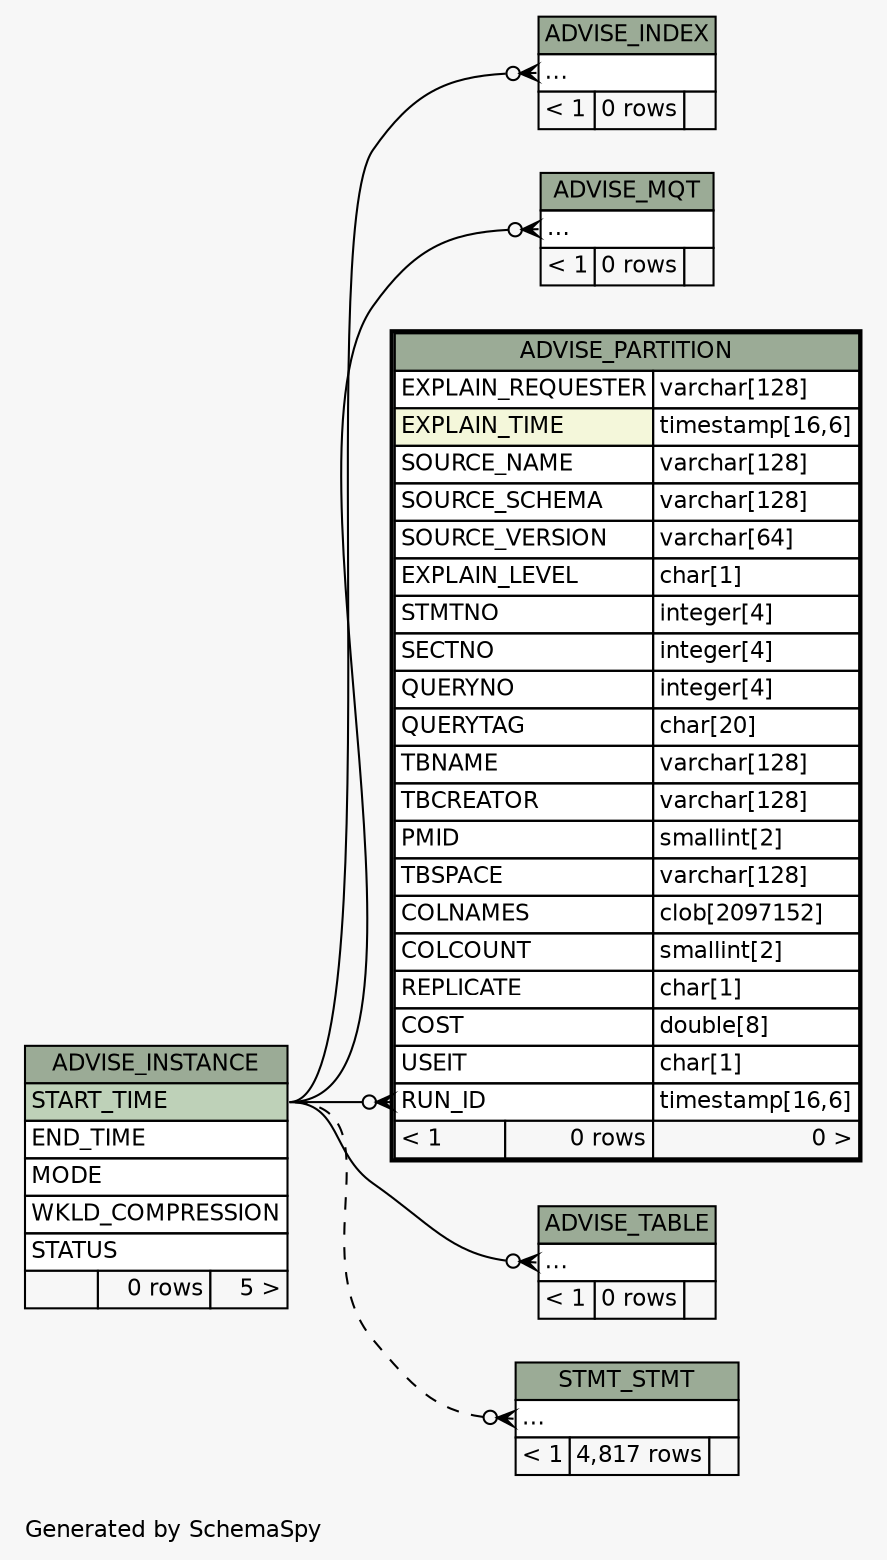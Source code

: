 // dot 2.38.0 on Windows 10 10.0
// SchemaSpy rev Unknown
digraph "impliedTwoDegreesRelationshipsDiagram" {
  graph [
    rankdir="RL"
    bgcolor="#f7f7f7"
    label="\nGenerated by SchemaSpy"
    labeljust="l"
    nodesep="0.18"
    ranksep="0.46"
    fontname="Helvetica"
    fontsize="11"
  ];
  node [
    fontname="Helvetica"
    fontsize="11"
    shape="plaintext"
  ];
  edge [
    arrowsize="0.8"
  ];
  "ADVISE_INDEX":"elipses":w -> "ADVISE_INSTANCE":"START_TIME":e [arrowhead=none dir=back arrowtail=crowodot];
  "ADVISE_MQT":"elipses":w -> "ADVISE_INSTANCE":"START_TIME":e [arrowhead=none dir=back arrowtail=crowodot];
  "ADVISE_PARTITION":"RUN_ID":w -> "ADVISE_INSTANCE":"START_TIME":e [arrowhead=none dir=back arrowtail=crowodot];
  "ADVISE_TABLE":"elipses":w -> "ADVISE_INSTANCE":"START_TIME":e [arrowhead=none dir=back arrowtail=crowodot];
  "STMT_STMT":"elipses":w -> "ADVISE_INSTANCE":"START_TIME":e [arrowhead=none dir=back arrowtail=crowodot style=dashed];
  "ADVISE_INDEX" [
    label=<
    <TABLE BORDER="0" CELLBORDER="1" CELLSPACING="0" BGCOLOR="#ffffff">
      <TR><TD COLSPAN="3" BGCOLOR="#9bab96" ALIGN="CENTER">ADVISE_INDEX</TD></TR>
      <TR><TD PORT="elipses" COLSPAN="3" ALIGN="LEFT">...</TD></TR>
      <TR><TD ALIGN="LEFT" BGCOLOR="#f7f7f7">&lt; 1</TD><TD ALIGN="RIGHT" BGCOLOR="#f7f7f7">0 rows</TD><TD ALIGN="RIGHT" BGCOLOR="#f7f7f7">  </TD></TR>
    </TABLE>>
    URL="ADVISE_INDEX.html"
    tooltip="ADVISE_INDEX"
  ];
  "ADVISE_INSTANCE" [
    label=<
    <TABLE BORDER="0" CELLBORDER="1" CELLSPACING="0" BGCOLOR="#ffffff">
      <TR><TD COLSPAN="3" BGCOLOR="#9bab96" ALIGN="CENTER">ADVISE_INSTANCE</TD></TR>
      <TR><TD PORT="START_TIME" COLSPAN="3" BGCOLOR="#bed1b8" ALIGN="LEFT">START_TIME</TD></TR>
      <TR><TD PORT="END_TIME" COLSPAN="3" ALIGN="LEFT">END_TIME</TD></TR>
      <TR><TD PORT="MODE" COLSPAN="3" ALIGN="LEFT">MODE</TD></TR>
      <TR><TD PORT="WKLD_COMPRESSION" COLSPAN="3" ALIGN="LEFT">WKLD_COMPRESSION</TD></TR>
      <TR><TD PORT="STATUS" COLSPAN="3" ALIGN="LEFT">STATUS</TD></TR>
      <TR><TD ALIGN="LEFT" BGCOLOR="#f7f7f7">  </TD><TD ALIGN="RIGHT" BGCOLOR="#f7f7f7">0 rows</TD><TD ALIGN="RIGHT" BGCOLOR="#f7f7f7">5 &gt;</TD></TR>
    </TABLE>>
    URL="ADVISE_INSTANCE.html"
    tooltip="ADVISE_INSTANCE"
  ];
  "ADVISE_MQT" [
    label=<
    <TABLE BORDER="0" CELLBORDER="1" CELLSPACING="0" BGCOLOR="#ffffff">
      <TR><TD COLSPAN="3" BGCOLOR="#9bab96" ALIGN="CENTER">ADVISE_MQT</TD></TR>
      <TR><TD PORT="elipses" COLSPAN="3" ALIGN="LEFT">...</TD></TR>
      <TR><TD ALIGN="LEFT" BGCOLOR="#f7f7f7">&lt; 1</TD><TD ALIGN="RIGHT" BGCOLOR="#f7f7f7">0 rows</TD><TD ALIGN="RIGHT" BGCOLOR="#f7f7f7">  </TD></TR>
    </TABLE>>
    URL="ADVISE_MQT.html"
    tooltip="ADVISE_MQT"
  ];
  "ADVISE_PARTITION" [
    label=<
    <TABLE BORDER="2" CELLBORDER="1" CELLSPACING="0" BGCOLOR="#ffffff">
      <TR><TD COLSPAN="3" BGCOLOR="#9bab96" ALIGN="CENTER">ADVISE_PARTITION</TD></TR>
      <TR><TD PORT="EXPLAIN_REQUESTER" COLSPAN="2" ALIGN="LEFT">EXPLAIN_REQUESTER</TD><TD PORT="EXPLAIN_REQUESTER.type" ALIGN="LEFT">varchar[128]</TD></TR>
      <TR><TD PORT="EXPLAIN_TIME" COLSPAN="2" BGCOLOR="#f4f7da" ALIGN="LEFT">EXPLAIN_TIME</TD><TD PORT="EXPLAIN_TIME.type" ALIGN="LEFT">timestamp[16,6]</TD></TR>
      <TR><TD PORT="SOURCE_NAME" COLSPAN="2" ALIGN="LEFT">SOURCE_NAME</TD><TD PORT="SOURCE_NAME.type" ALIGN="LEFT">varchar[128]</TD></TR>
      <TR><TD PORT="SOURCE_SCHEMA" COLSPAN="2" ALIGN="LEFT">SOURCE_SCHEMA</TD><TD PORT="SOURCE_SCHEMA.type" ALIGN="LEFT">varchar[128]</TD></TR>
      <TR><TD PORT="SOURCE_VERSION" COLSPAN="2" ALIGN="LEFT">SOURCE_VERSION</TD><TD PORT="SOURCE_VERSION.type" ALIGN="LEFT">varchar[64]</TD></TR>
      <TR><TD PORT="EXPLAIN_LEVEL" COLSPAN="2" ALIGN="LEFT">EXPLAIN_LEVEL</TD><TD PORT="EXPLAIN_LEVEL.type" ALIGN="LEFT">char[1]</TD></TR>
      <TR><TD PORT="STMTNO" COLSPAN="2" ALIGN="LEFT">STMTNO</TD><TD PORT="STMTNO.type" ALIGN="LEFT">integer[4]</TD></TR>
      <TR><TD PORT="SECTNO" COLSPAN="2" ALIGN="LEFT">SECTNO</TD><TD PORT="SECTNO.type" ALIGN="LEFT">integer[4]</TD></TR>
      <TR><TD PORT="QUERYNO" COLSPAN="2" ALIGN="LEFT">QUERYNO</TD><TD PORT="QUERYNO.type" ALIGN="LEFT">integer[4]</TD></TR>
      <TR><TD PORT="QUERYTAG" COLSPAN="2" ALIGN="LEFT">QUERYTAG</TD><TD PORT="QUERYTAG.type" ALIGN="LEFT">char[20]</TD></TR>
      <TR><TD PORT="TBNAME" COLSPAN="2" ALIGN="LEFT">TBNAME</TD><TD PORT="TBNAME.type" ALIGN="LEFT">varchar[128]</TD></TR>
      <TR><TD PORT="TBCREATOR" COLSPAN="2" ALIGN="LEFT">TBCREATOR</TD><TD PORT="TBCREATOR.type" ALIGN="LEFT">varchar[128]</TD></TR>
      <TR><TD PORT="PMID" COLSPAN="2" ALIGN="LEFT">PMID</TD><TD PORT="PMID.type" ALIGN="LEFT">smallint[2]</TD></TR>
      <TR><TD PORT="TBSPACE" COLSPAN="2" ALIGN="LEFT">TBSPACE</TD><TD PORT="TBSPACE.type" ALIGN="LEFT">varchar[128]</TD></TR>
      <TR><TD PORT="COLNAMES" COLSPAN="2" ALIGN="LEFT">COLNAMES</TD><TD PORT="COLNAMES.type" ALIGN="LEFT">clob[2097152]</TD></TR>
      <TR><TD PORT="COLCOUNT" COLSPAN="2" ALIGN="LEFT">COLCOUNT</TD><TD PORT="COLCOUNT.type" ALIGN="LEFT">smallint[2]</TD></TR>
      <TR><TD PORT="REPLICATE" COLSPAN="2" ALIGN="LEFT">REPLICATE</TD><TD PORT="REPLICATE.type" ALIGN="LEFT">char[1]</TD></TR>
      <TR><TD PORT="COST" COLSPAN="2" ALIGN="LEFT">COST</TD><TD PORT="COST.type" ALIGN="LEFT">double[8]</TD></TR>
      <TR><TD PORT="USEIT" COLSPAN="2" ALIGN="LEFT">USEIT</TD><TD PORT="USEIT.type" ALIGN="LEFT">char[1]</TD></TR>
      <TR><TD PORT="RUN_ID" COLSPAN="2" ALIGN="LEFT">RUN_ID</TD><TD PORT="RUN_ID.type" ALIGN="LEFT">timestamp[16,6]</TD></TR>
      <TR><TD ALIGN="LEFT" BGCOLOR="#f7f7f7">&lt; 1</TD><TD ALIGN="RIGHT" BGCOLOR="#f7f7f7">0 rows</TD><TD ALIGN="RIGHT" BGCOLOR="#f7f7f7">0 &gt;</TD></TR>
    </TABLE>>
    URL="ADVISE_PARTITION.html"
    tooltip="ADVISE_PARTITION"
  ];
  "ADVISE_TABLE" [
    label=<
    <TABLE BORDER="0" CELLBORDER="1" CELLSPACING="0" BGCOLOR="#ffffff">
      <TR><TD COLSPAN="3" BGCOLOR="#9bab96" ALIGN="CENTER">ADVISE_TABLE</TD></TR>
      <TR><TD PORT="elipses" COLSPAN="3" ALIGN="LEFT">...</TD></TR>
      <TR><TD ALIGN="LEFT" BGCOLOR="#f7f7f7">&lt; 1</TD><TD ALIGN="RIGHT" BGCOLOR="#f7f7f7">0 rows</TD><TD ALIGN="RIGHT" BGCOLOR="#f7f7f7">  </TD></TR>
    </TABLE>>
    URL="ADVISE_TABLE.html"
    tooltip="ADVISE_TABLE"
  ];
  "STMT_STMT" [
    label=<
    <TABLE BORDER="0" CELLBORDER="1" CELLSPACING="0" BGCOLOR="#ffffff">
      <TR><TD COLSPAN="3" BGCOLOR="#9bab96" ALIGN="CENTER">STMT_STMT</TD></TR>
      <TR><TD PORT="elipses" COLSPAN="3" ALIGN="LEFT">...</TD></TR>
      <TR><TD ALIGN="LEFT" BGCOLOR="#f7f7f7">&lt; 1</TD><TD ALIGN="RIGHT" BGCOLOR="#f7f7f7">4,817 rows</TD><TD ALIGN="RIGHT" BGCOLOR="#f7f7f7">  </TD></TR>
    </TABLE>>
    URL="STMT_STMT.html"
    tooltip="STMT_STMT"
  ];
}
